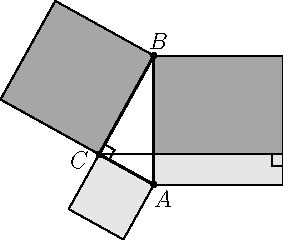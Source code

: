 import geometry;

real size = 5cm;
size(size);

point 
  pA = (0,0),
  pB = (0,1),
  pC = pA + (pB - pA) / (1, -1.8),
  pN = pA + (pC - pA) * I,
  pM = pN + (pA - pN) * I,
  pP = pC + (pB-pC) * I,
  pK = pP + (pC - pP) * I,
  pT = pA + (pB - pA) / I,
  pQ = pT + (pA - pT) / I,
  pW = projection(line(pT, pQ)) * pC,
  pR = intersectionpoint(line(pA, pB), line(pC, pW));

triangle triABC = triangle(pA, pB, pC);

point
    pD  = (2 pA + pC) / 3,
    pD1 = (pA + 2 pC) / 3;

pen lightgray = gray(0.90);
pen darkgray = gray(0.65);

fill(pA--pN--pM--pC--cycle, lightgray);
fill(pA--pT--pW--pR--cycle, lightgray);
fill(pC--pP--pK--pB--cycle, darkgray);
fill(pB--pQ--pW--pR--cycle, darkgray);

draw(triABC, linewidth(1));
draw(pC--pW--cycle);
draw(pA--pN--pM--pC--cycle);
draw(pC--pP--pK--pB--cycle);
draw(pA--pT--pQ--pB--cycle);

perpendicularmark(line(pC, pW), line(pT, pQ), quarter=3, size=0.2cm);
perpendicularmark(line(pA, pC), line(pC, pB), quarter=3, size=0.2cm);

dot("$A$", pA, unit(unit(pN-pA)+unit(pT-pA)));
dot("$B$", pB, unit(unit(pK-pB)+unit(pQ-pB)));
dot("$C$", pC, 1.5unit(unit(pM-pC)+unit(pP-pC)));

